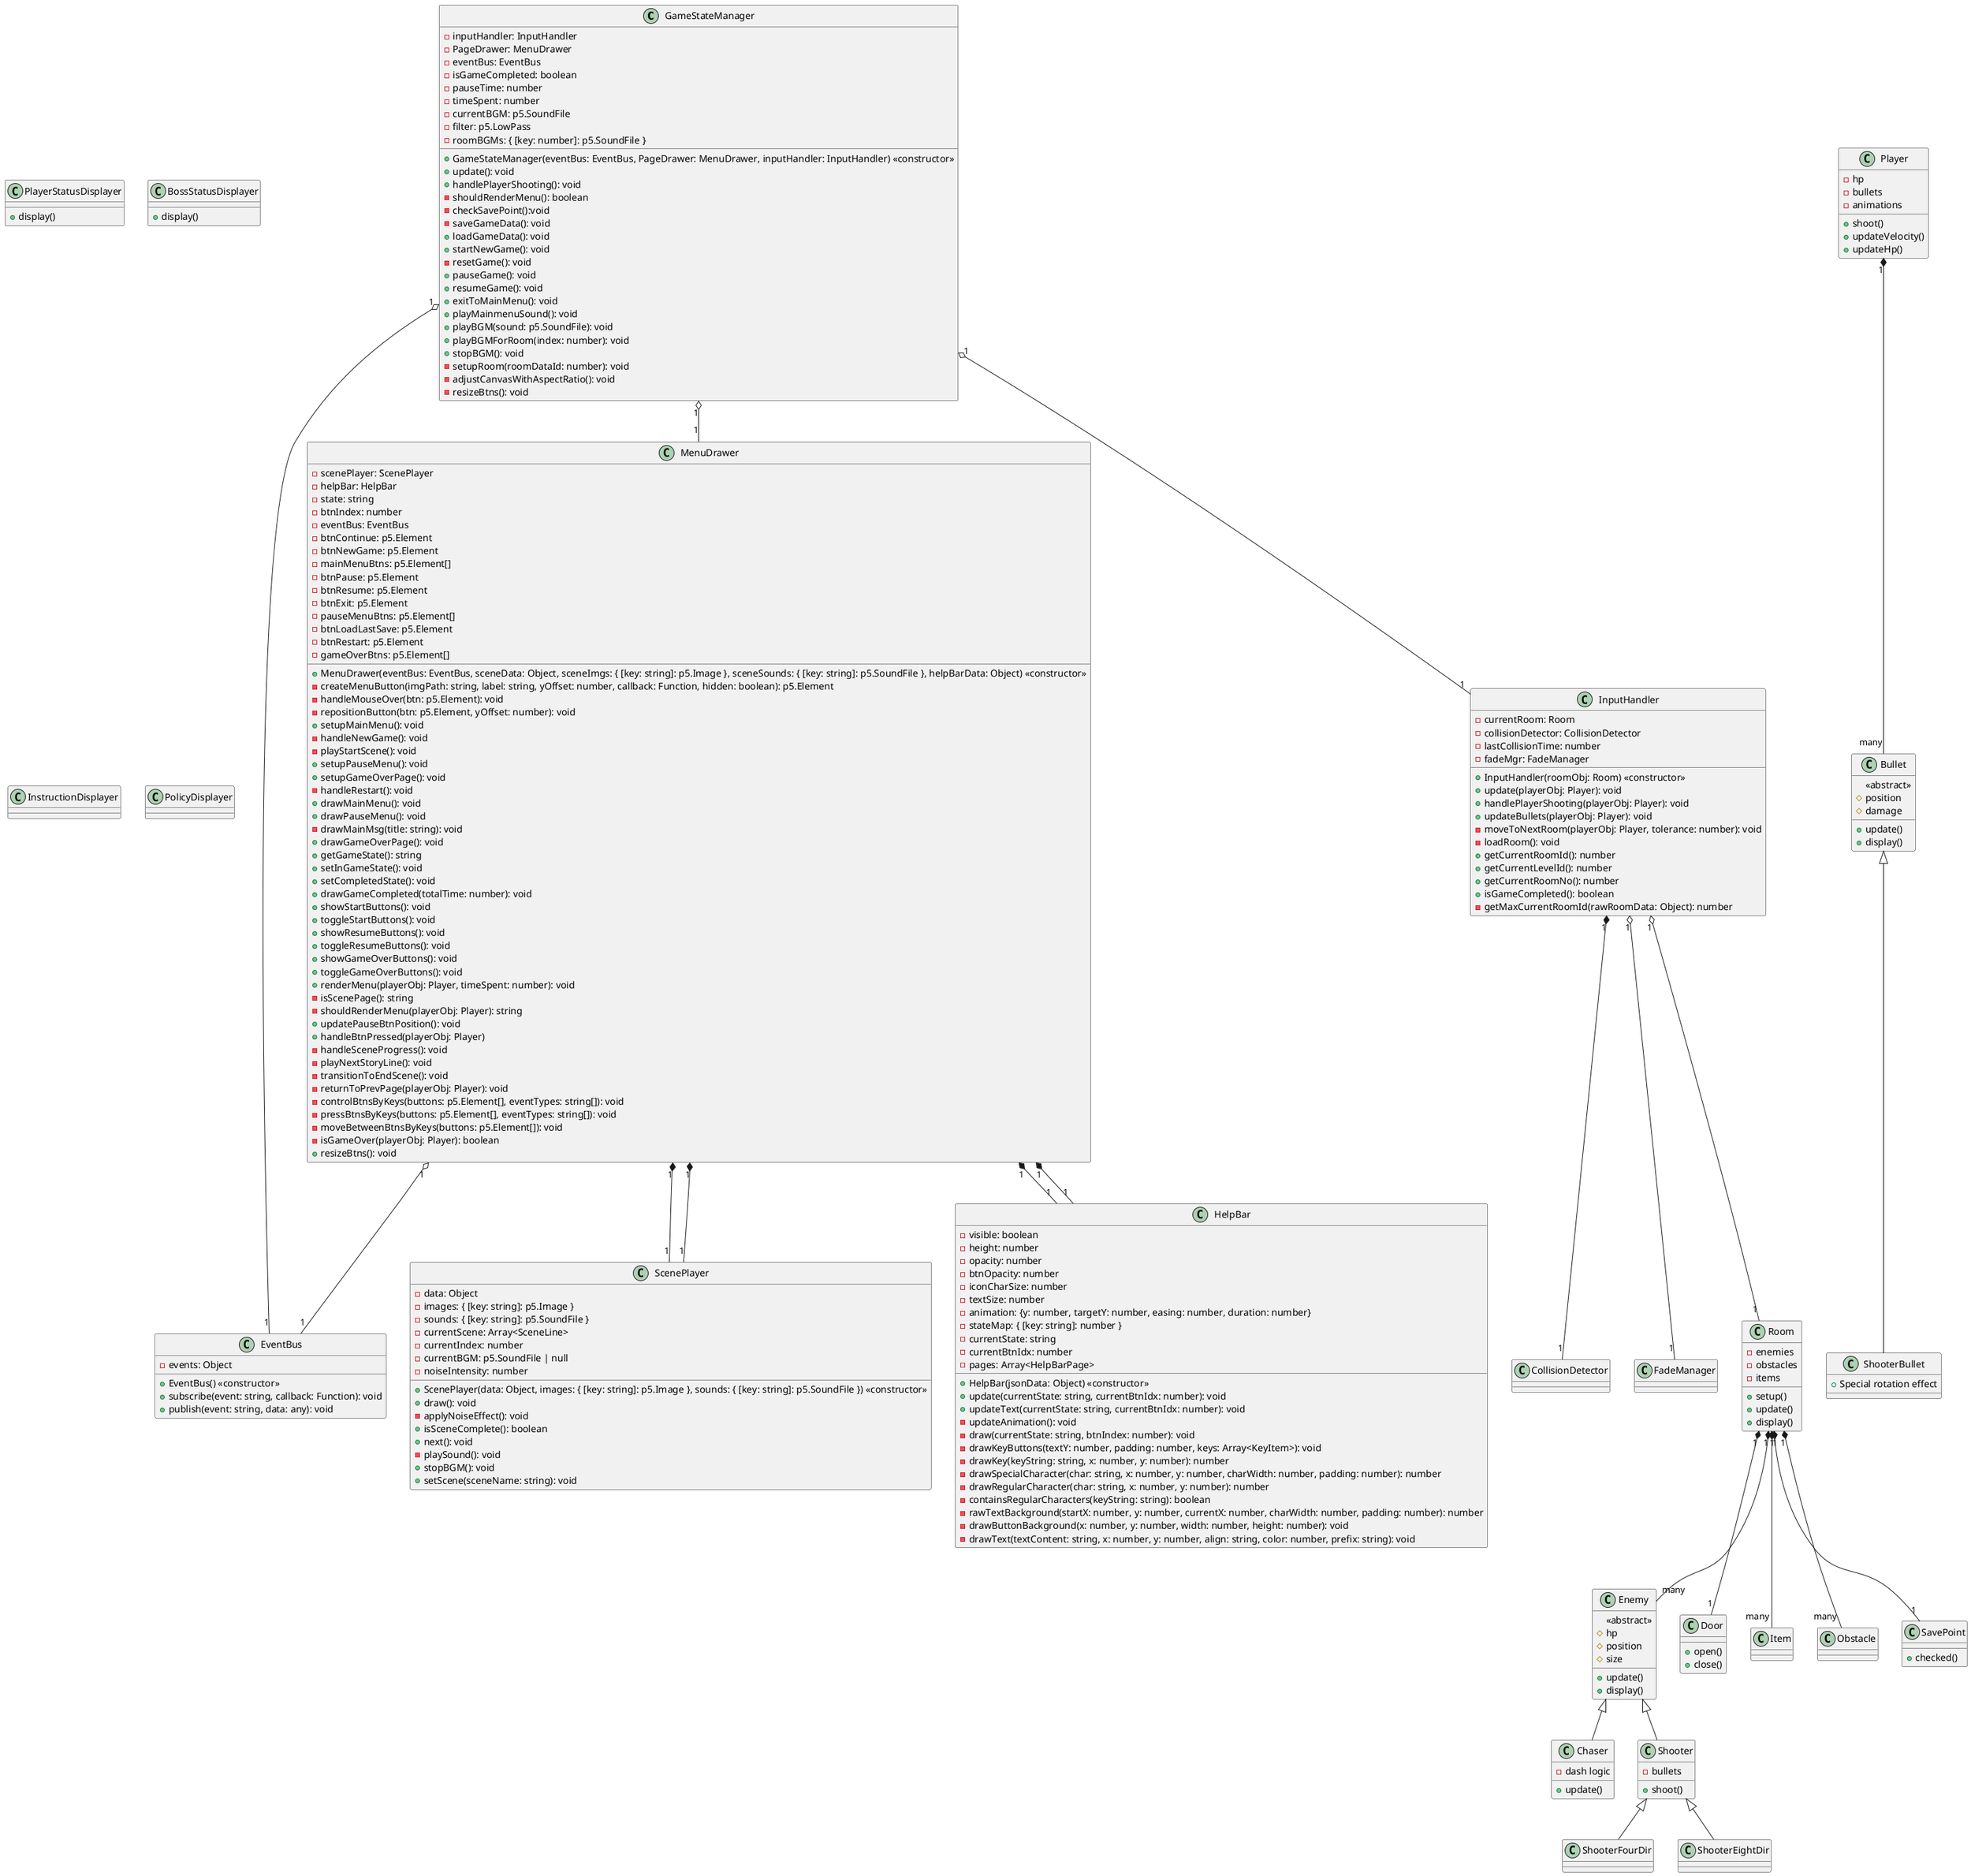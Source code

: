 @startuml

' 核心控制系统
class GameStateManager {
  -inputHandler: InputHandler
  -PageDrawer: MenuDrawer
  -eventBus: EventBus
  -isGameCompleted: boolean
  -pauseTime: number
  -timeSpent: number
  -currentBGM: p5.SoundFile
  -filter: p5.LowPass
  -roomBGMs: { [key: number]: p5.SoundFile }

  +GameStateManager(eventBus: EventBus, PageDrawer: MenuDrawer, inputHandler: InputHandler) <<constructor>>
  +update(): void
  +handlePlayerShooting(): void
  -shouldRenderMenu(): boolean
  -checkSavePoint():void
  -saveGameData(): void
  +loadGameData(): void
  +startNewGame(): void
  -resetGame(): void
  +pauseGame(): void
  +resumeGame(): void
  +exitToMainMenu(): void
  +playMainmenuSound(): void
  +playBGM(sound: p5.SoundFile): void
  +playBGMForRoom(index: number): void
  +stopBGM(): void
  -setupRoom(roomDataId: number): void
  -adjustCanvasWithAspectRatio(): void
  -resizeBtns(): void
}

class EventBus {
  -events: Object

  +EventBus() <<constructor>>
  +subscribe(event: string, callback: Function): void
  +publish(event: string, data: any): void
}

class MenuDrawer {
   -scenePlayer: ScenePlayer
   -helpBar: HelpBar
   -state: string
   -btnIndex: number
   -eventBus: EventBus
   -btnContinue: p5.Element
   -btnNewGame: p5.Element
   -mainMenuBtns: p5.Element[]
   -btnPause: p5.Element
   -btnResume: p5.Element
   -btnExit: p5.Element
   -pauseMenuBtns: p5.Element[]
   -btnLoadLastSave: p5.Element
   -btnRestart: p5.Element
   -gameOverBtns: p5.Element[]

   +MenuDrawer(eventBus: EventBus, sceneData: Object, sceneImgs: { [key: string]: p5.Image }, sceneSounds: { [key: string]: p5.SoundFile }, helpBarData: Object) <<constructor>>
   -createMenuButton(imgPath: string, label: string, yOffset: number, callback: Function, hidden: boolean): p5.Element
   -handleMouseOver(btn: p5.Element): void
   -repositionButton(btn: p5.Element, yOffset: number): void
   +setupMainMenu(): void
   -handleNewGame(): void
   -playStartScene(): void
   +setupPauseMenu(): void
   +setupGameOverPage(): void
   -handleRestart(): void
   +drawMainMenu(): void
   +drawPauseMenu(): void
   -drawMainMsg(title: string): void
   +drawGameOverPage(): void
   +getGameState(): string
   +setInGameState(): void
   +setCompletedState(): void
   +drawGameCompleted(totalTime: number): void
   +showStartButtons(): void
   +toggleStartButtons(): void
   +showResumeButtons(): void
   +toggleResumeButtons(): void
   +showGameOverButtons(): void
   +toggleGameOverButtons(): void
   +renderMenu(playerObj: Player, timeSpent: number): void
   -isScenePage(): string
   -shouldRenderMenu(playerObj: Player): string
   +updatePauseBtnPosition(): void
   +handleBtnPressed(playerObj: Player)
   -handleSceneProgress(): void
   -playNextStoryLine(): void
   -transitionToEndScene(): void
   -returnToPrevPage(playerObj: Player): void
   -controlBtnsByKeys(buttons: p5.Element[], eventTypes: string[]): void
   -pressBtnsByKeys(buttons: p5.Element[], eventTypes: string[]): void
   -moveBetweenBtnsByKeys(buttons: p5.Element[]): void
   -isGameOver(playerObj: Player): boolean
   +resizeBtns(): void
}

class InputHandler {
  -currentRoom: Room
  -collisionDetector: CollisionDetector
  -lastCollisionTime: number
  -fadeMgr: FadeManager

  +InputHandler(roomObj: Room) <<constructor>>
  +update(playerObj: Player): void
  +handlePlayerShooting(playerObj: Player): void
  +updateBullets(playerObj: Player): void
  -moveToNextRoom(playerObj: Player, tolerance: number): void
  -loadRoom(): void
  +getCurrentRoomId(): number
  +getCurrentLevelId(): number
  +getCurrentRoomNo(): number
  +isGameCompleted(): boolean
  -getMaxCurrentRoomId(rawRoomData: Object): number
}

class ScenePlayer {
  -data: Object
  -images: { [key: string]: p5.Image }
  -sounds: { [key: string]: p5.SoundFile }
  -currentScene: Array<SceneLine>
  -currentIndex: number
  -currentBGM: p5.SoundFile | null
  -noiseIntensity: number

  +ScenePlayer(data: Object, images: { [key: string]: p5.Image }, sounds: { [key: string]: p5.SoundFile }) <<constructor>>
  +draw(): void
  -applyNoiseEffect(): void
  +isSceneComplete(): boolean
  +next(): void
  -playSound(): void
  +stopBGM(): void
  +setScene(sceneName: string): void
}

class HelpBar {
  -visible: boolean
  -height: number
  -opacity: number
  -btnOpacity: number
  -iconCharSize: number
  -textSize: number
  -animation: {y: number, targetY: number, easing: number, duration: number}
  -stateMap: { [key: string]: number } 
  -currentState: string
  -currentBtnIdx: number
  -pages: Array<HelpBarPage>

  +HelpBar(jsonData: Object) <<constructor>>
  +update(currentState: string, currentBtnIdx: number): void
  +updateText(currentState: string, currentBtnIdx: number): void
  -updateAnimation(): void
  -draw(currentState: string, btnIndex: number): void
  -drawKeyButtons(textY: number, padding: number, keys: Array<KeyItem>): void
  -drawKey(keyString: string, x: number, y: number): number
  -drawSpecialCharacter(char: string, x: number, y: number, charWidth: number, padding: number): number
  -drawRegularCharacter(char: string, x: number, y: number): number
  -containsRegularCharacters(keyString: string): boolean
  -rawTextBackground(startX: number, y: number, currentX: number, charWidth: number, padding: number): number
  -drawButtonBackground(x: number, y: number, width: number, height: number): void
  -drawText(textContent: string, x: number, y: number, align: string, color: number, prefix: string): void
}

class CollisionDetector {
  
}

class FadeManager {

}

' 游戏实体
class Player {
  -hp
  -bullets
  -animations
  +shoot()
  +updateVelocity()
  +updateHp()
}

class Enemy {
  <<abstract>>
  #hp
  #position
  #size
  +update()
  +display()
}

class Chaser {
  -dash logic
  +update()
}

class Shooter {
  -bullets
  +shoot()
}

class Bullet {
  <<abstract>>
  #position
  #damage
  +update()
  +display()
}

class ShooterBullet {
  +Special rotation effect
}

class Room {
  -enemies
  -obstacles
  -items
  +setup()
  +update()
  +display()
}

class Door {
  +open()
  +close()
}

class Item {

}

class Obstacle {

}

class SavePoint {
  +checked()
}

' UI系统

class PlayerStatusDisplayer {
  +display()
}

class BossStatusDisplayer {
  +display()
}

class InstructionDisplayer {

}

class PolicyDisplayer {
  
}



' 关系定义
GameStateManager "1" o-- "1" EventBus
GameStateManager "1" o-- "1" InputHandler
GameStateManager "1" o-- "1" MenuDrawer

MenuDrawer "1" *-- "1" ScenePlayer
MenuDrawer "1" *-- "1" HelpBar
MenuDrawer "1" o-- "1" EventBus

InputHandler "1" *-- "1" CollisionDetector
InputHandler "1" o-- "1" Room
InputHandler "1" o-- "1" FadeManager

Room "1" *-- "many" Enemy
Room "1" *-- "many" Obstacle
Room "1" *-- "many" Item
Room "1" *-- "1" Door
Room "1" *-- "1" SavePoint

Enemy <|-- Chaser
Enemy <|-- Shooter
Shooter <|-- ShooterFourDir
Shooter <|-- ShooterEightDir

Bullet <|-- ShooterBullet

Player "1" *-- "many" Bullet

MenuDrawer "1" *-- "1" ScenePlayer
MenuDrawer "1" *-- "1" HelpBar

@enduml
